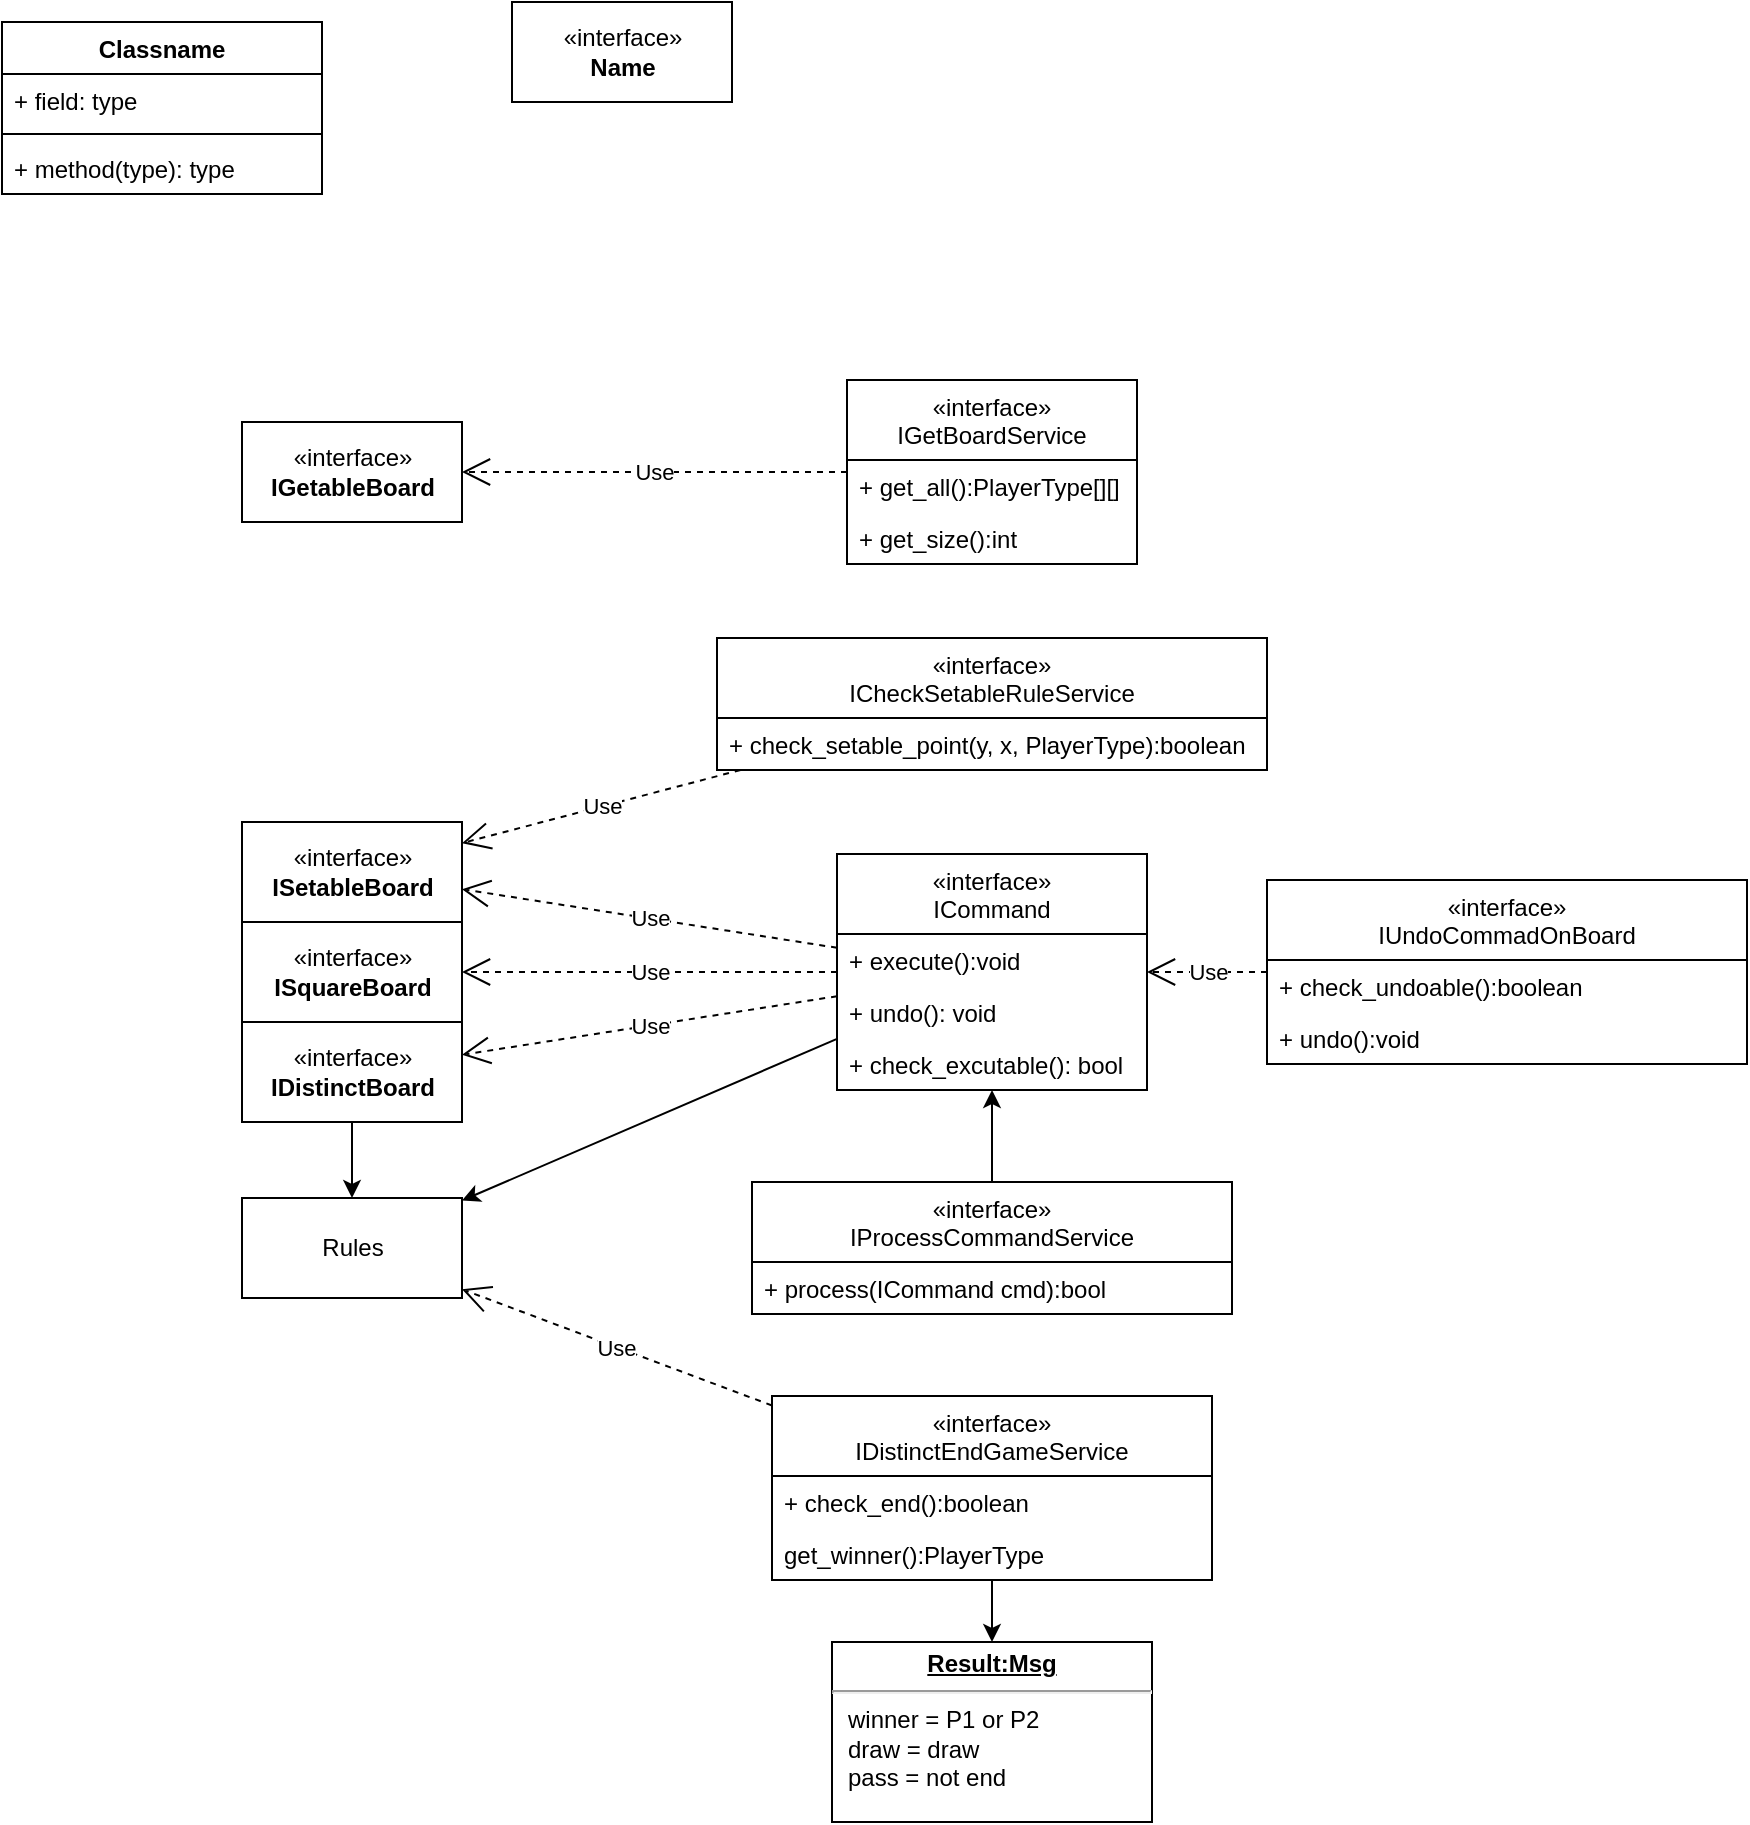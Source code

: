 <mxfile>
    <diagram id="7INRROgWrp3t8TxP5r5U" name="Page-1">
        <mxGraphModel dx="1409" dy="620" grid="1" gridSize="10" guides="1" tooltips="1" connect="1" arrows="1" fold="1" page="1" pageScale="1" pageWidth="850" pageHeight="1100" math="0" shadow="0">
            <root>
                <mxCell id="0"/>
                <mxCell id="1" parent="0"/>
                <mxCell id="2" value="Classname" style="swimlane;fontStyle=1;align=center;verticalAlign=top;childLayout=stackLayout;horizontal=1;startSize=26;horizontalStack=0;resizeParent=1;resizeParentMax=0;resizeLast=0;collapsible=1;marginBottom=0;" parent="1" vertex="1">
                    <mxGeometry x="90" y="30" width="160" height="86" as="geometry"/>
                </mxCell>
                <mxCell id="3" value="+ field: type" style="text;strokeColor=none;fillColor=none;align=left;verticalAlign=top;spacingLeft=4;spacingRight=4;overflow=hidden;rotatable=0;points=[[0,0.5],[1,0.5]];portConstraint=eastwest;" parent="2" vertex="1">
                    <mxGeometry y="26" width="160" height="26" as="geometry"/>
                </mxCell>
                <mxCell id="4" value="" style="line;strokeWidth=1;fillColor=none;align=left;verticalAlign=middle;spacingTop=-1;spacingLeft=3;spacingRight=3;rotatable=0;labelPosition=right;points=[];portConstraint=eastwest;strokeColor=inherit;" parent="2" vertex="1">
                    <mxGeometry y="52" width="160" height="8" as="geometry"/>
                </mxCell>
                <mxCell id="5" value="+ method(type): type" style="text;strokeColor=none;fillColor=none;align=left;verticalAlign=top;spacingLeft=4;spacingRight=4;overflow=hidden;rotatable=0;points=[[0,0.5],[1,0.5]];portConstraint=eastwest;" parent="2" vertex="1">
                    <mxGeometry y="60" width="160" height="26" as="geometry"/>
                </mxCell>
                <mxCell id="55" style="edgeStyle=none;html=1;" parent="1" source="6" target="53" edge="1">
                    <mxGeometry relative="1" as="geometry"/>
                </mxCell>
                <mxCell id="6" value="«interface»&#10;ICommand" style="swimlane;fontStyle=0;childLayout=stackLayout;horizontal=1;startSize=40;fillColor=none;horizontalStack=0;resizeParent=1;resizeParentMax=0;resizeLast=0;collapsible=1;marginBottom=0;" parent="1" vertex="1">
                    <mxGeometry x="507.5" y="446" width="155" height="118" as="geometry"/>
                </mxCell>
                <mxCell id="10" value="+ execute():void" style="text;strokeColor=none;fillColor=none;align=left;verticalAlign=top;spacingLeft=4;spacingRight=4;overflow=hidden;rotatable=0;points=[[0,0.5],[1,0.5]];portConstraint=eastwest;" parent="6" vertex="1">
                    <mxGeometry y="40" width="155" height="26" as="geometry"/>
                </mxCell>
                <mxCell id="62" value="+ undo(): void" style="text;strokeColor=none;fillColor=none;align=left;verticalAlign=top;spacingLeft=4;spacingRight=4;overflow=hidden;rotatable=0;points=[[0,0.5],[1,0.5]];portConstraint=eastwest;" vertex="1" parent="6">
                    <mxGeometry y="66" width="155" height="26" as="geometry"/>
                </mxCell>
                <mxCell id="12" value="+ check_excutable(): bool" style="text;strokeColor=none;fillColor=none;align=left;verticalAlign=top;spacingLeft=4;spacingRight=4;overflow=hidden;rotatable=0;points=[[0,0.5],[1,0.5]];portConstraint=eastwest;" parent="6" vertex="1">
                    <mxGeometry y="92" width="155" height="26" as="geometry"/>
                </mxCell>
                <mxCell id="13" value="&amp;laquo;interface&amp;raquo;&lt;br&gt;&lt;b&gt;Name&lt;/b&gt;" style="html=1;" parent="1" vertex="1">
                    <mxGeometry x="345" y="20" width="110" height="50" as="geometry"/>
                </mxCell>
                <mxCell id="14" value="«interface»&#10;IGetBoardService" style="swimlane;fontStyle=0;childLayout=stackLayout;horizontal=1;startSize=40;fillColor=none;horizontalStack=0;resizeParent=1;resizeParentMax=0;resizeLast=0;collapsible=1;marginBottom=0;" parent="1" vertex="1">
                    <mxGeometry x="512.5" y="209" width="145" height="92" as="geometry"/>
                </mxCell>
                <mxCell id="15" value="+ get_all():PlayerType[][]" style="text;strokeColor=none;fillColor=none;align=left;verticalAlign=top;spacingLeft=4;spacingRight=4;overflow=hidden;rotatable=0;points=[[0,0.5],[1,0.5]];portConstraint=eastwest;" parent="14" vertex="1">
                    <mxGeometry y="40" width="145" height="26" as="geometry"/>
                </mxCell>
                <mxCell id="61" value="+ get_size():int" style="text;strokeColor=none;fillColor=none;align=left;verticalAlign=top;spacingLeft=4;spacingRight=4;overflow=hidden;rotatable=0;points=[[0,0.5],[1,0.5]];portConstraint=eastwest;" parent="14" vertex="1">
                    <mxGeometry y="66" width="145" height="26" as="geometry"/>
                </mxCell>
                <mxCell id="64" style="edgeStyle=none;html=1;" edge="1" parent="1" source="17" target="6">
                    <mxGeometry relative="1" as="geometry"/>
                </mxCell>
                <mxCell id="17" value="«interface»&#10;IProcessCommandService" style="swimlane;fontStyle=0;childLayout=stackLayout;horizontal=1;startSize=40;fillColor=none;horizontalStack=0;resizeParent=1;resizeParentMax=0;resizeLast=0;collapsible=1;marginBottom=0;" parent="1" vertex="1">
                    <mxGeometry x="465" y="610" width="240" height="66" as="geometry"/>
                </mxCell>
                <mxCell id="18" value="+ process(ICommand cmd):bool" style="text;strokeColor=none;fillColor=none;align=left;verticalAlign=top;spacingLeft=4;spacingRight=4;overflow=hidden;rotatable=0;points=[[0,0.5],[1,0.5]];portConstraint=eastwest;" parent="17" vertex="1">
                    <mxGeometry y="40" width="240" height="26" as="geometry"/>
                </mxCell>
                <mxCell id="25" value="«interface»&lt;br&gt;&lt;b&gt;IGetableBoard&lt;/b&gt;" style="html=1;" parent="1" vertex="1">
                    <mxGeometry x="210" y="230" width="110" height="50" as="geometry"/>
                </mxCell>
                <mxCell id="30" value="Use" style="endArrow=open;endSize=12;dashed=1;html=1;" parent="1" source="6" target="40" edge="1">
                    <mxGeometry width="160" relative="1" as="geometry">
                        <mxPoint x="435" y="590" as="sourcePoint"/>
                        <mxPoint x="320" y="465" as="targetPoint"/>
                    </mxGeometry>
                </mxCell>
                <mxCell id="34" style="edgeStyle=none;html=1;" parent="1" source="31" target="33" edge="1">
                    <mxGeometry relative="1" as="geometry"/>
                </mxCell>
                <mxCell id="31" value="«interface»&#10;IDistinctEndGameService" style="swimlane;fontStyle=0;childLayout=stackLayout;horizontal=1;startSize=40;fillColor=none;horizontalStack=0;resizeParent=1;resizeParentMax=0;resizeLast=0;collapsible=1;marginBottom=0;" parent="1" vertex="1">
                    <mxGeometry x="475" y="717" width="220" height="92" as="geometry"/>
                </mxCell>
                <mxCell id="65" value="+ check_end():boolean" style="text;strokeColor=none;fillColor=none;align=left;verticalAlign=top;spacingLeft=4;spacingRight=4;overflow=hidden;rotatable=0;points=[[0,0.5],[1,0.5]];portConstraint=eastwest;" vertex="1" parent="31">
                    <mxGeometry y="40" width="220" height="26" as="geometry"/>
                </mxCell>
                <mxCell id="32" value="get_winner():PlayerType" style="text;strokeColor=none;fillColor=none;align=left;verticalAlign=top;spacingLeft=4;spacingRight=4;overflow=hidden;rotatable=0;points=[[0,0.5],[1,0.5]];portConstraint=eastwest;" parent="31" vertex="1">
                    <mxGeometry y="66" width="220" height="26" as="geometry"/>
                </mxCell>
                <mxCell id="33" value="&lt;p style=&quot;margin:0px;margin-top:4px;text-align:center;text-decoration:underline;&quot;&gt;&lt;b&gt;Result:Msg&lt;/b&gt;&lt;/p&gt;&lt;hr&gt;&lt;p style=&quot;margin:0px;margin-left:8px;&quot;&gt;winner = P1 or P2&lt;br&gt;draw = draw&lt;br&gt;pass = not end&lt;/p&gt;" style="verticalAlign=top;align=left;overflow=fill;fontSize=12;fontFamily=Helvetica;html=1;" parent="1" vertex="1">
                    <mxGeometry x="505" y="840" width="160" height="90" as="geometry"/>
                </mxCell>
                <mxCell id="38" value="Use" style="endArrow=open;endSize=12;dashed=1;html=1;" parent="1" source="31" target="53" edge="1">
                    <mxGeometry width="160" relative="1" as="geometry">
                        <mxPoint x="525" y="985" as="sourcePoint"/>
                        <mxPoint x="330" y="763" as="targetPoint"/>
                    </mxGeometry>
                </mxCell>
                <mxCell id="39" value="Use" style="endArrow=open;endSize=12;dashed=1;html=1;" parent="1" source="14" target="25" edge="1">
                    <mxGeometry width="160" relative="1" as="geometry">
                        <mxPoint x="535" y="485" as="sourcePoint"/>
                        <mxPoint x="340" y="485" as="targetPoint"/>
                    </mxGeometry>
                </mxCell>
                <mxCell id="40" value="«interface»&lt;br&gt;&lt;b&gt;ISetableBoard&lt;/b&gt;" style="html=1;" parent="1" vertex="1">
                    <mxGeometry x="210" y="430" width="110" height="50" as="geometry"/>
                </mxCell>
                <mxCell id="54" style="edgeStyle=none;html=1;" parent="1" source="41" target="53" edge="1">
                    <mxGeometry relative="1" as="geometry"/>
                </mxCell>
                <mxCell id="41" value="«interface»&lt;br&gt;&lt;b&gt;IDistinctBoard&lt;/b&gt;" style="html=1;" parent="1" vertex="1">
                    <mxGeometry x="210" y="530" width="110" height="50" as="geometry"/>
                </mxCell>
                <mxCell id="43" value="Use" style="endArrow=open;endSize=12;dashed=1;html=1;" parent="1" source="6" target="41" edge="1">
                    <mxGeometry width="160" relative="1" as="geometry">
                        <mxPoint x="525" y="472.812" as="sourcePoint"/>
                        <mxPoint x="330" y="466.719" as="targetPoint"/>
                    </mxGeometry>
                </mxCell>
                <mxCell id="46" value="«interface»&lt;br&gt;&lt;b&gt;ISquareBoard&lt;/b&gt;" style="html=1;" parent="1" vertex="1">
                    <mxGeometry x="210" y="480" width="110" height="50" as="geometry"/>
                </mxCell>
                <mxCell id="47" value="Use" style="endArrow=open;endSize=12;dashed=1;html=1;" parent="1" source="6" target="46" edge="1">
                    <mxGeometry width="160" relative="1" as="geometry">
                        <mxPoint x="525" y="515" as="sourcePoint"/>
                        <mxPoint x="330" y="515" as="targetPoint"/>
                    </mxGeometry>
                </mxCell>
                <mxCell id="49" value="«interface»&#10;IUndoCommadOnBoard" style="swimlane;fontStyle=0;childLayout=stackLayout;horizontal=1;startSize=40;fillColor=none;horizontalStack=0;resizeParent=1;resizeParentMax=0;resizeLast=0;collapsible=1;marginBottom=0;" parent="1" vertex="1">
                    <mxGeometry x="722.5" y="459" width="240" height="92" as="geometry"/>
                </mxCell>
                <mxCell id="51" value="+ check_undoable():boolean" style="text;strokeColor=none;fillColor=none;align=left;verticalAlign=top;spacingLeft=4;spacingRight=4;overflow=hidden;rotatable=0;points=[[0,0.5],[1,0.5]];portConstraint=eastwest;" parent="49" vertex="1">
                    <mxGeometry y="40" width="240" height="26" as="geometry"/>
                </mxCell>
                <mxCell id="66" value="+ undo():void" style="text;strokeColor=none;fillColor=none;align=left;verticalAlign=top;spacingLeft=4;spacingRight=4;overflow=hidden;rotatable=0;points=[[0,0.5],[1,0.5]];portConstraint=eastwest;" vertex="1" parent="49">
                    <mxGeometry y="66" width="240" height="26" as="geometry"/>
                </mxCell>
                <mxCell id="52" value="Use" style="endArrow=open;endSize=12;dashed=1;html=1;" parent="1" source="49" target="6" edge="1">
                    <mxGeometry width="160" relative="1" as="geometry">
                        <mxPoint x="595" y="620" as="sourcePoint"/>
                        <mxPoint x="595" y="561" as="targetPoint"/>
                    </mxGeometry>
                </mxCell>
                <mxCell id="53" value="Rules" style="html=1;" parent="1" vertex="1">
                    <mxGeometry x="210" y="618" width="110" height="50" as="geometry"/>
                </mxCell>
                <mxCell id="58" value="«interface»&#10;ICheckSetableRuleService" style="swimlane;fontStyle=0;childLayout=stackLayout;horizontal=1;startSize=40;fillColor=none;horizontalStack=0;resizeParent=1;resizeParentMax=0;resizeLast=0;collapsible=1;marginBottom=0;" parent="1" vertex="1">
                    <mxGeometry x="447.5" y="338" width="275" height="66" as="geometry"/>
                </mxCell>
                <mxCell id="59" value="+ check_setable_point(y, x, PlayerType):boolean " style="text;strokeColor=none;fillColor=none;align=left;verticalAlign=top;spacingLeft=4;spacingRight=4;overflow=hidden;rotatable=0;points=[[0,0.5],[1,0.5]];portConstraint=eastwest;" parent="58" vertex="1">
                    <mxGeometry y="40" width="275" height="26" as="geometry"/>
                </mxCell>
                <mxCell id="60" value="Use" style="endArrow=open;endSize=12;dashed=1;html=1;" parent="1" source="58" target="40" edge="1">
                    <mxGeometry width="160" relative="1" as="geometry">
                        <mxPoint x="485" y="373" as="sourcePoint"/>
                        <mxPoint x="330" y="373" as="targetPoint"/>
                    </mxGeometry>
                </mxCell>
            </root>
        </mxGraphModel>
    </diagram>
</mxfile>
